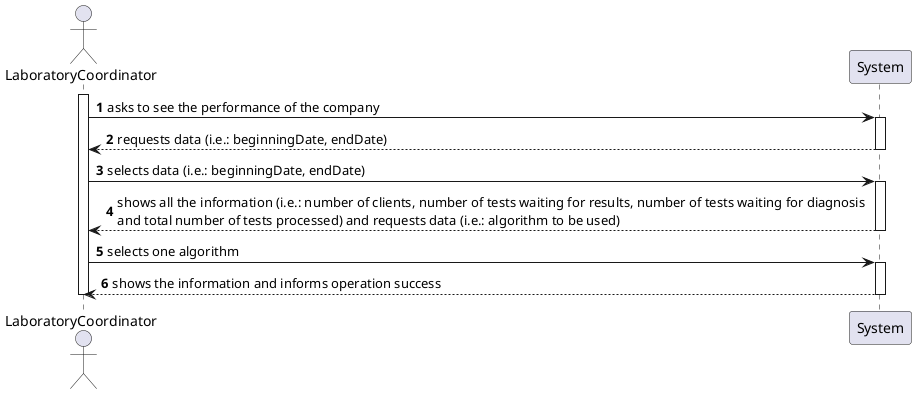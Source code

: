 @startuml
'https://plantuml.com/sequence-diagram

autonumber

actor LaboratoryCoordinator as LC

activate LC
LC -> System ++: asks to see the performance of the company
System --> LC --: requests data (i.e.: beginningDate, endDate)
LC -> System ++: selects data (i.e.: beginningDate, endDate)
System --> LC --: shows all the information (i.e.: number of clients, number of tests waiting for results, number of tests waiting for diagnosis \nand total number of tests processed) and requests data (i.e.: algorithm to be used)
LC -> System ++: selects one algorithm
System --> LC --: shows the information and informs operation success
deactivate LC

@enduml